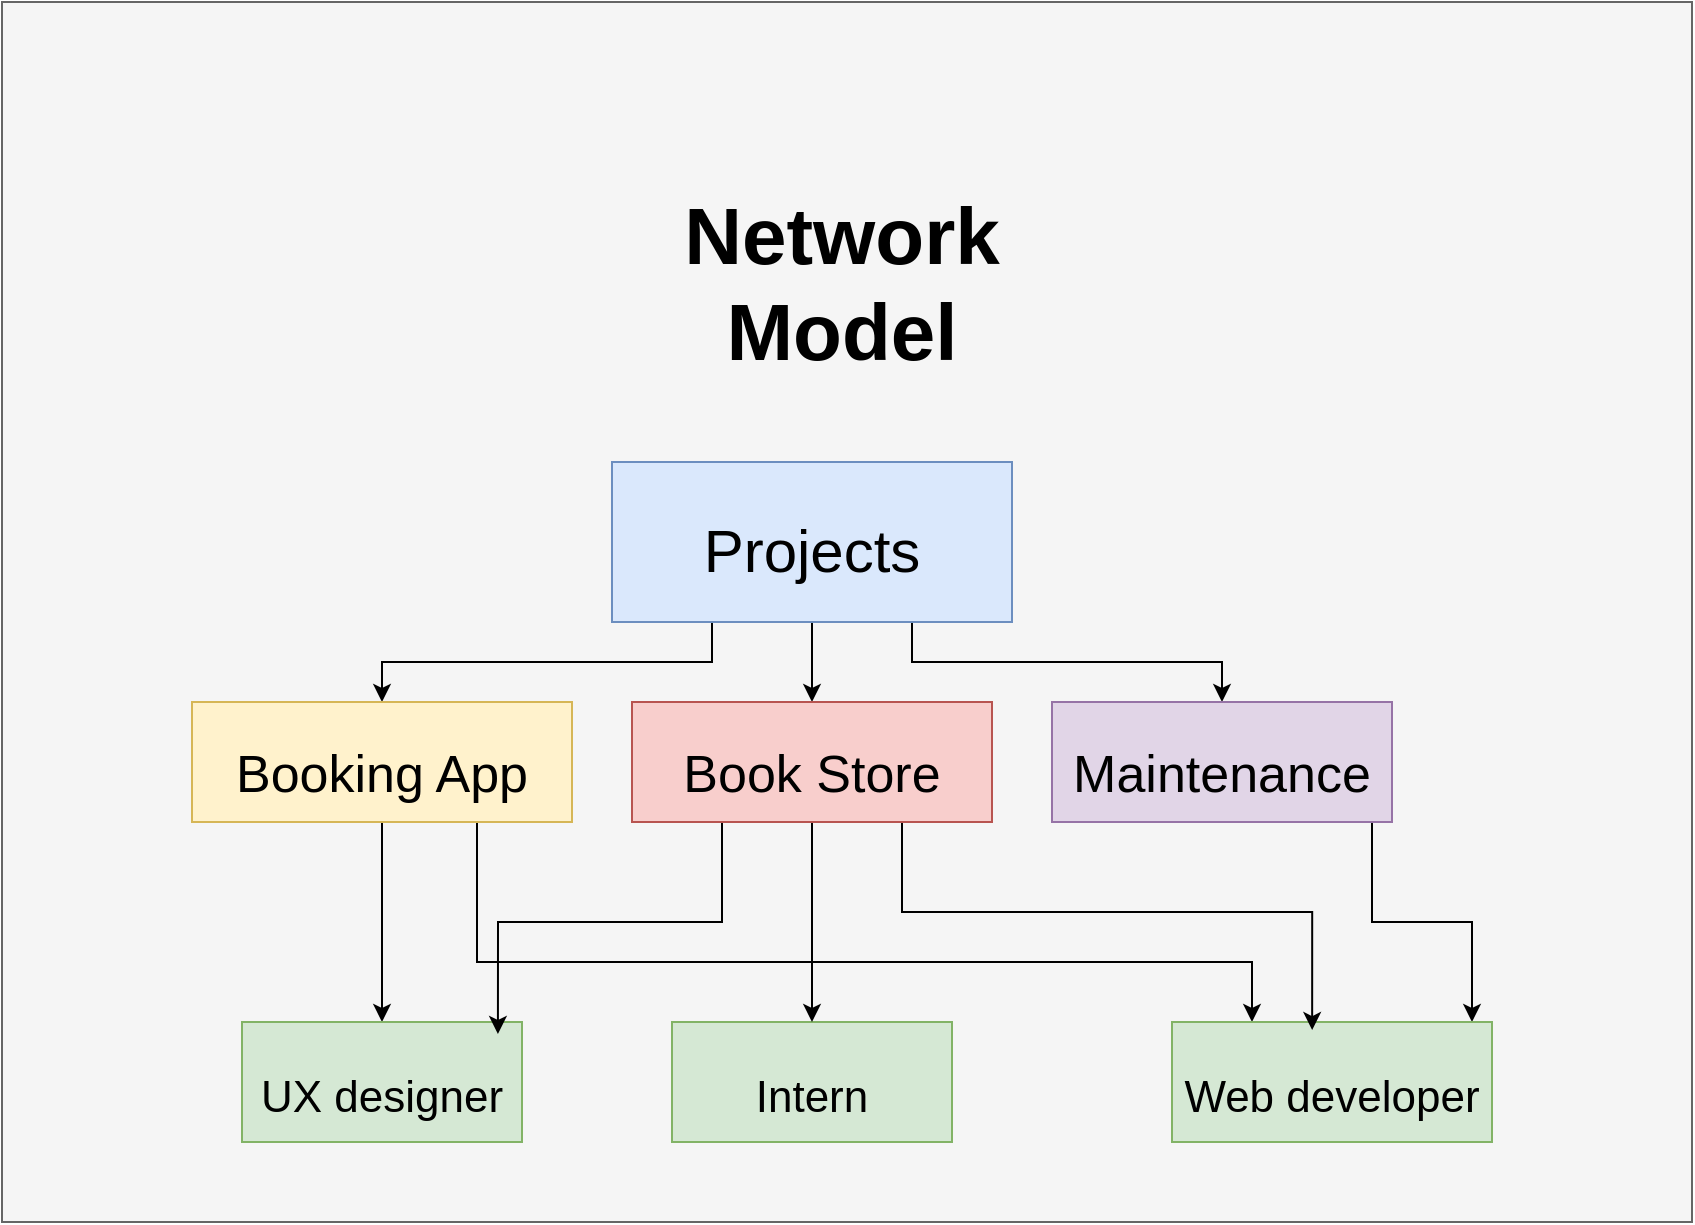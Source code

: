 <mxfile version="14.7.6" type="github"><diagram id="z4wmTYJGlARhxToBYjpu" name="Page-1"><mxGraphModel dx="1350" dy="737" grid="1" gridSize="10" guides="1" tooltips="1" connect="1" arrows="1" fold="1" page="1" pageScale="1" pageWidth="100827" pageHeight="10000" math="0" shadow="0"><root><mxCell id="0"/><mxCell id="1" parent="0"/><mxCell id="LNaODQ9MVSjGX3uR5v8V-6" value="" style="rounded=0;whiteSpace=wrap;html=1;fillColor=#f5f5f5;strokeColor=#666666;fontColor=#333333;" vertex="1" parent="1"><mxGeometry x="255" y="290" width="845" height="610" as="geometry"/></mxCell><mxCell id="r2geACx0xmXdcOou7V_p-1" value="&lt;b style=&quot;font-size: 40px&quot;&gt;&lt;font style=&quot;font-size: 40px&quot;&gt;Network Model&lt;/font&gt;&lt;/b&gt;" style="text;html=1;strokeColor=none;fillColor=none;align=center;verticalAlign=middle;whiteSpace=wrap;rounded=0;fontSize=40;" parent="1" vertex="1"><mxGeometry x="605" y="420" width="140" height="20" as="geometry"/></mxCell><mxCell id="r2geACx0xmXdcOou7V_p-8" style="edgeStyle=orthogonalEdgeStyle;rounded=0;orthogonalLoop=1;jettySize=auto;html=1;exitX=0.75;exitY=1;exitDx=0;exitDy=0;fontSize=40;" parent="1" source="r2geACx0xmXdcOou7V_p-2" target="r2geACx0xmXdcOou7V_p-5" edge="1"><mxGeometry relative="1" as="geometry"/></mxCell><mxCell id="r2geACx0xmXdcOou7V_p-10" style="edgeStyle=orthogonalEdgeStyle;rounded=0;orthogonalLoop=1;jettySize=auto;html=1;exitX=0.25;exitY=1;exitDx=0;exitDy=0;entryX=0.5;entryY=0;entryDx=0;entryDy=0;fontSize=40;" parent="1" source="r2geACx0xmXdcOou7V_p-2" target="r2geACx0xmXdcOou7V_p-3" edge="1"><mxGeometry relative="1" as="geometry"/></mxCell><mxCell id="r2geACx0xmXdcOou7V_p-22" style="edgeStyle=orthogonalEdgeStyle;rounded=0;orthogonalLoop=1;jettySize=auto;html=1;entryX=0.5;entryY=0;entryDx=0;entryDy=0;fontSize=40;" parent="1" source="r2geACx0xmXdcOou7V_p-2" target="r2geACx0xmXdcOou7V_p-20" edge="1"><mxGeometry relative="1" as="geometry"/></mxCell><mxCell id="r2geACx0xmXdcOou7V_p-2" value="&lt;font style=&quot;font-size: 30px&quot;&gt;Projects&lt;/font&gt;" style="rounded=0;whiteSpace=wrap;html=1;fontSize=40;fillColor=#dae8fc;strokeColor=#6c8ebf;" parent="1" vertex="1"><mxGeometry x="560" y="520" width="200" height="80" as="geometry"/></mxCell><mxCell id="r2geACx0xmXdcOou7V_p-15" style="edgeStyle=orthogonalEdgeStyle;rounded=0;orthogonalLoop=1;jettySize=auto;html=1;exitX=0.5;exitY=1;exitDx=0;exitDy=0;entryX=0.5;entryY=0;entryDx=0;entryDy=0;fontSize=40;" parent="1" source="r2geACx0xmXdcOou7V_p-3" target="r2geACx0xmXdcOou7V_p-11" edge="1"><mxGeometry relative="1" as="geometry"/></mxCell><mxCell id="LNaODQ9MVSjGX3uR5v8V-4" style="edgeStyle=orthogonalEdgeStyle;rounded=0;orthogonalLoop=1;jettySize=auto;html=1;exitX=0.75;exitY=1;exitDx=0;exitDy=0;entryX=0.25;entryY=0;entryDx=0;entryDy=0;" edge="1" parent="1" source="r2geACx0xmXdcOou7V_p-3" target="r2geACx0xmXdcOou7V_p-13"><mxGeometry relative="1" as="geometry"><Array as="points"><mxPoint x="493" y="770"/><mxPoint x="880" y="770"/></Array></mxGeometry></mxCell><mxCell id="r2geACx0xmXdcOou7V_p-3" value="&lt;font style=&quot;font-size: 26px&quot;&gt;Booking App&lt;/font&gt;" style="rounded=0;whiteSpace=wrap;html=1;fontSize=40;fillColor=#fff2cc;strokeColor=#d6b656;" parent="1" vertex="1"><mxGeometry x="350" y="640" width="190" height="60" as="geometry"/></mxCell><mxCell id="r2geACx0xmXdcOou7V_p-17" style="edgeStyle=orthogonalEdgeStyle;rounded=0;orthogonalLoop=1;jettySize=auto;html=1;exitX=0.5;exitY=1;exitDx=0;exitDy=0;fontSize=40;" parent="1" source="r2geACx0xmXdcOou7V_p-5" target="r2geACx0xmXdcOou7V_p-13" edge="1"><mxGeometry relative="1" as="geometry"><Array as="points"><mxPoint x="940" y="700"/><mxPoint x="940" y="750"/><mxPoint x="990" y="750"/></Array></mxGeometry></mxCell><mxCell id="r2geACx0xmXdcOou7V_p-5" value="&lt;span style=&quot;font-size: 26px&quot;&gt;Maintenance&lt;/span&gt;" style="rounded=0;whiteSpace=wrap;html=1;fontSize=40;fillColor=#e1d5e7;strokeColor=#9673a6;" parent="1" vertex="1"><mxGeometry x="780" y="640" width="170" height="60" as="geometry"/></mxCell><mxCell id="r2geACx0xmXdcOou7V_p-11" value="&lt;font style=&quot;font-size: 22px&quot;&gt;UX designer&lt;/font&gt;" style="rounded=0;whiteSpace=wrap;html=1;fontSize=40;fillColor=#d5e8d4;strokeColor=#82b366;" parent="1" vertex="1"><mxGeometry x="375" y="800" width="140" height="60" as="geometry"/></mxCell><mxCell id="r2geACx0xmXdcOou7V_p-12" value="&lt;font style=&quot;font-size: 22px&quot;&gt;Intern&lt;/font&gt;" style="rounded=0;whiteSpace=wrap;html=1;fontSize=40;fillColor=#d5e8d4;strokeColor=#82b366;" parent="1" vertex="1"><mxGeometry x="590" y="800" width="140" height="60" as="geometry"/></mxCell><mxCell id="r2geACx0xmXdcOou7V_p-13" value="&lt;font style=&quot;font-size: 22px&quot;&gt;Web developer&lt;/font&gt;" style="rounded=0;whiteSpace=wrap;html=1;fontSize=40;fillColor=#d5e8d4;strokeColor=#82b366;" parent="1" vertex="1"><mxGeometry x="840" y="800" width="160" height="60" as="geometry"/></mxCell><mxCell id="r2geACx0xmXdcOou7V_p-23" style="edgeStyle=orthogonalEdgeStyle;rounded=0;orthogonalLoop=1;jettySize=auto;html=1;fontSize=40;" parent="1" source="r2geACx0xmXdcOou7V_p-20" target="r2geACx0xmXdcOou7V_p-12" edge="1"><mxGeometry relative="1" as="geometry"/></mxCell><mxCell id="LNaODQ9MVSjGX3uR5v8V-3" style="edgeStyle=orthogonalEdgeStyle;rounded=0;orthogonalLoop=1;jettySize=auto;html=1;exitX=0.75;exitY=1;exitDx=0;exitDy=0;entryX=0.438;entryY=0.067;entryDx=0;entryDy=0;entryPerimeter=0;" edge="1" parent="1" source="r2geACx0xmXdcOou7V_p-20" target="r2geACx0xmXdcOou7V_p-13"><mxGeometry relative="1" as="geometry"><mxPoint x="860" y="790" as="targetPoint"/><Array as="points"><mxPoint x="705" y="745"/><mxPoint x="910" y="745"/></Array></mxGeometry></mxCell><mxCell id="LNaODQ9MVSjGX3uR5v8V-5" style="edgeStyle=orthogonalEdgeStyle;rounded=0;orthogonalLoop=1;jettySize=auto;html=1;exitX=0.25;exitY=1;exitDx=0;exitDy=0;entryX=0.914;entryY=0.1;entryDx=0;entryDy=0;entryPerimeter=0;" edge="1" parent="1" source="r2geACx0xmXdcOou7V_p-20" target="r2geACx0xmXdcOou7V_p-11"><mxGeometry relative="1" as="geometry"><mxPoint x="510" y="740" as="targetPoint"/></mxGeometry></mxCell><mxCell id="r2geACx0xmXdcOou7V_p-20" value="&lt;font style=&quot;font-size: 26px&quot;&gt;Book Store&lt;/font&gt;" style="rounded=0;whiteSpace=wrap;html=1;fontSize=40;fillColor=#f8cecc;strokeColor=#b85450;" parent="1" vertex="1"><mxGeometry x="570" y="640" width="180" height="60" as="geometry"/></mxCell></root></mxGraphModel></diagram></mxfile>